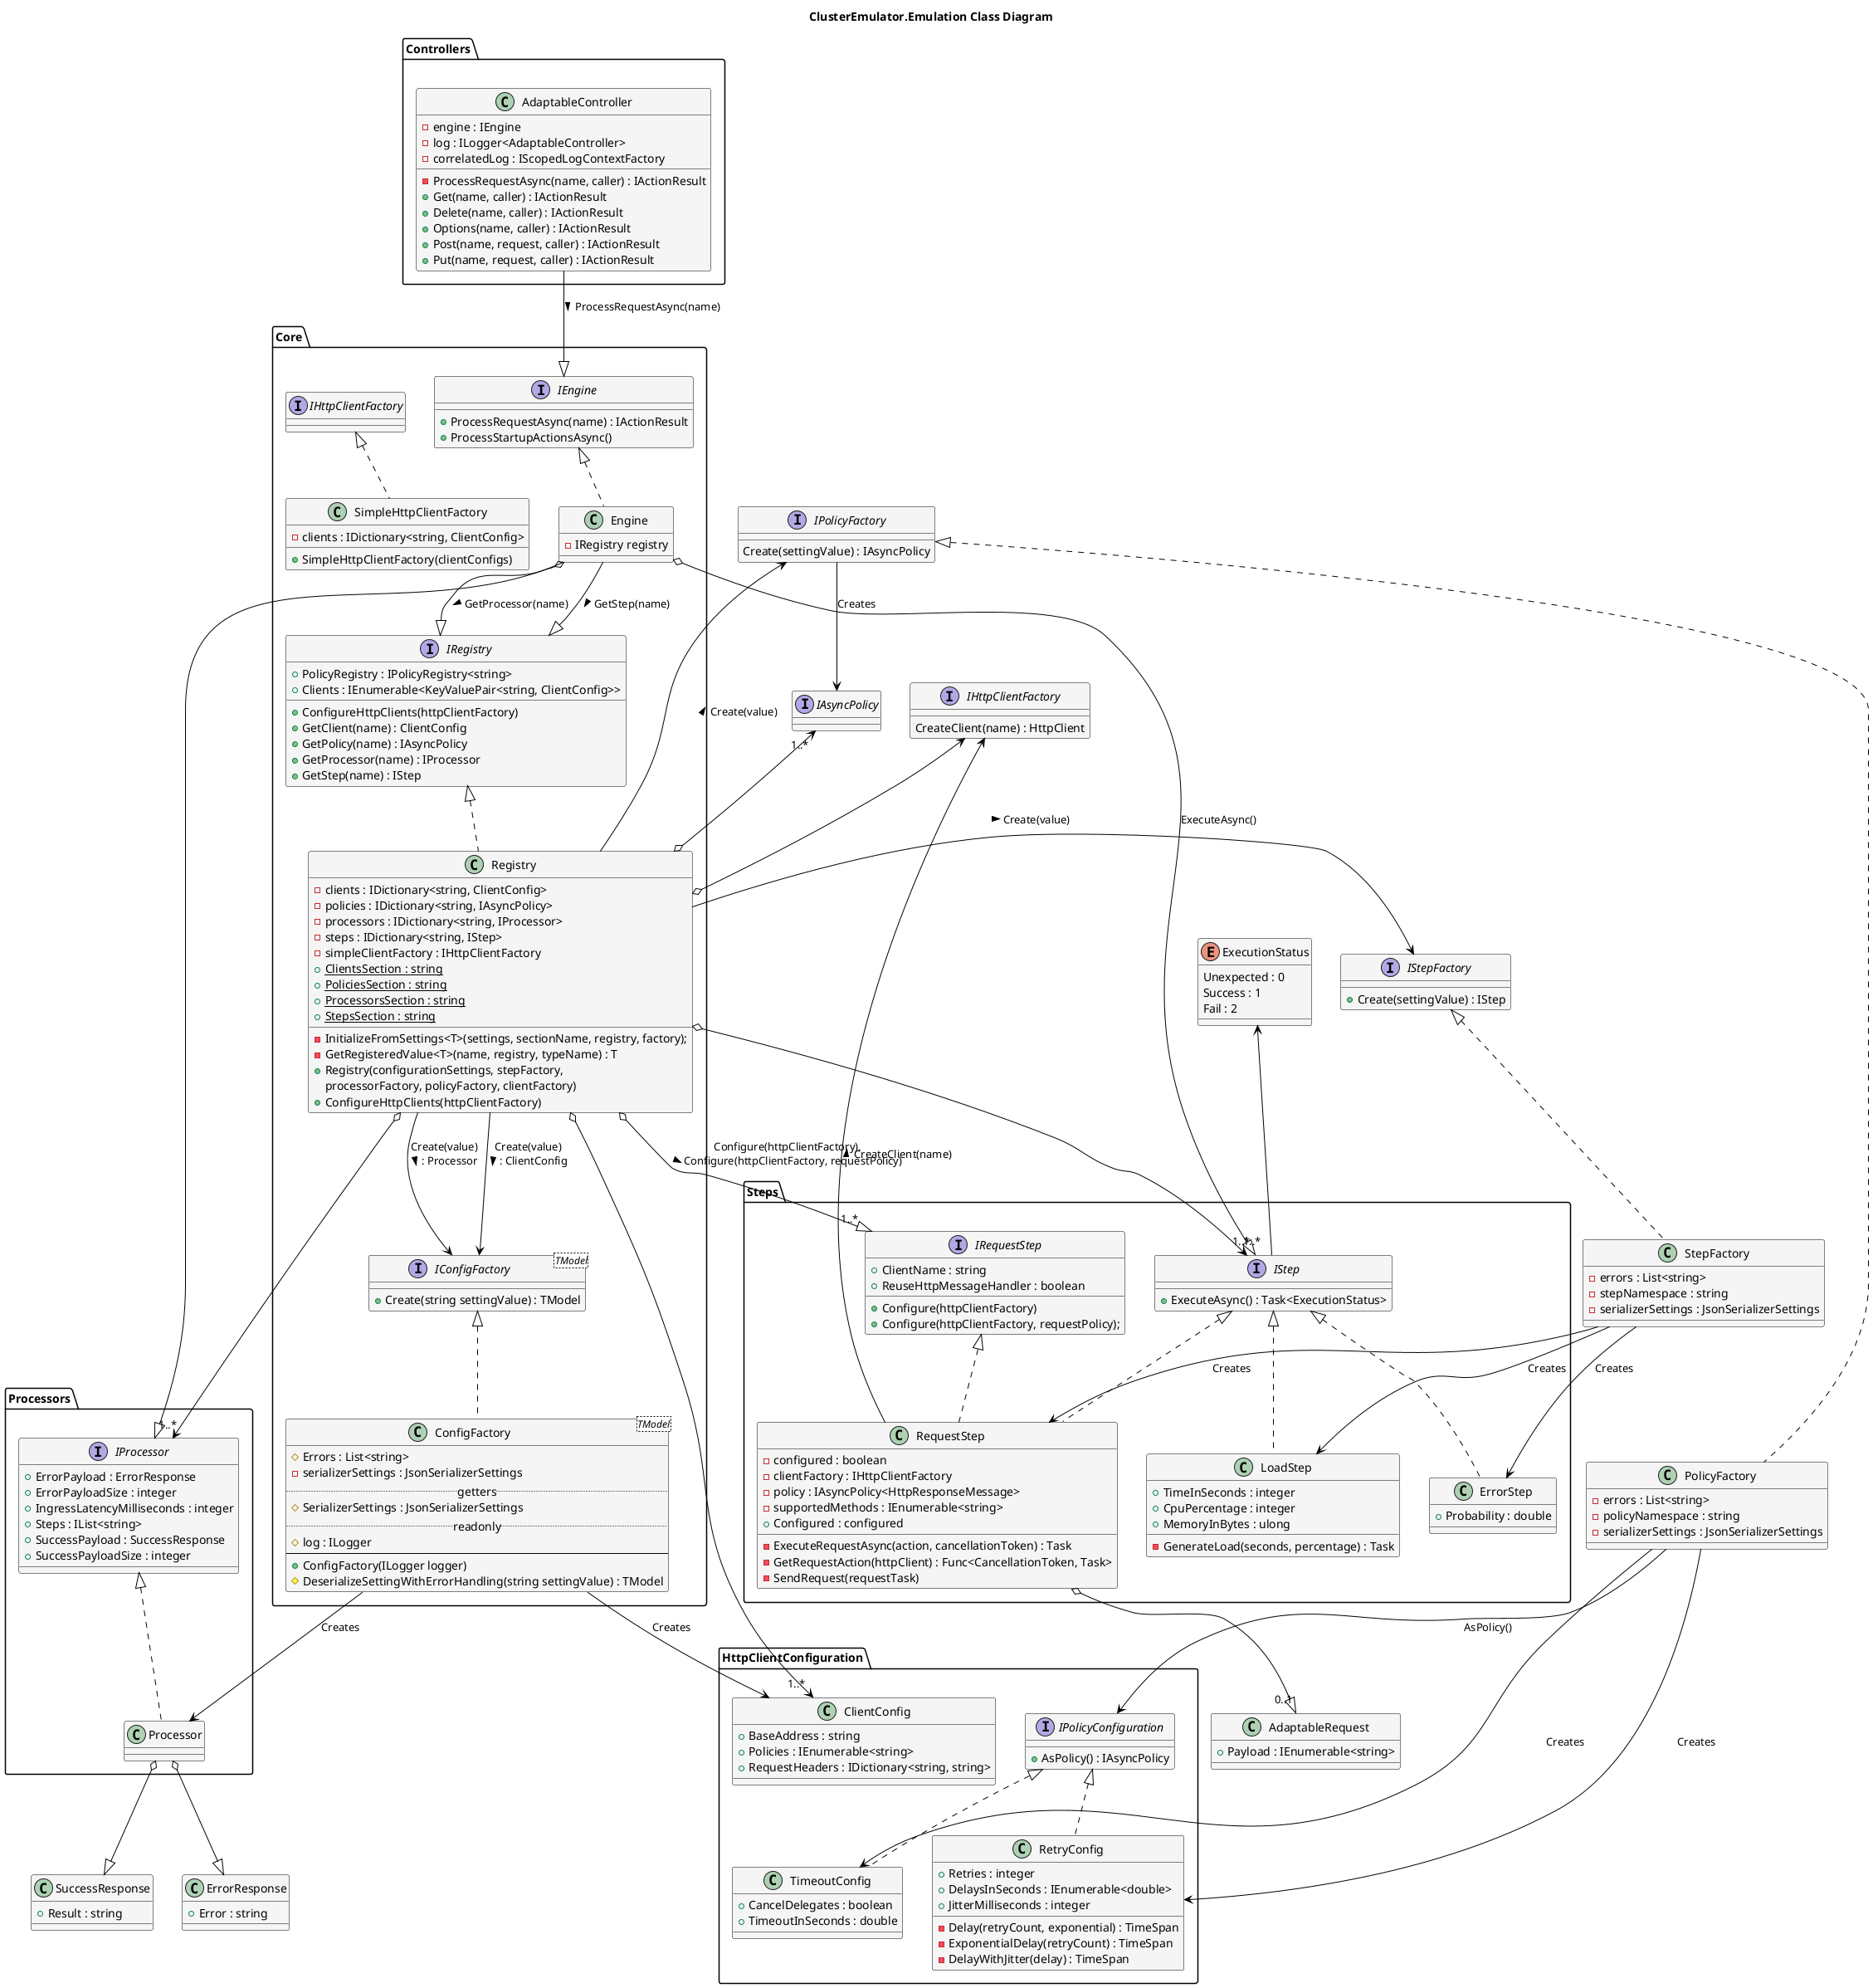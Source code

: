 @startuml

skinparam class {
    FontName Arial
    BorderColor black
    BackgroundColor whitesmoke
    ArrowColor black
}

title ClusterEmulator.Emulation Class Diagram


namespace Controllers {
    class AdaptableController {
        - engine : IEngine
        - log : ILogger<AdaptableController>
        - correlatedLog : IScopedLogContextFactory
        - ProcessRequestAsync(name, caller) : IActionResult
        + Get(name, caller) : IActionResult
        + Delete(name, caller) : IActionResult
        + Options(name, caller) : IActionResult
        + Post(name, request, caller) : IActionResult
        + Put(name, request, caller) : IActionResult
    }
}

namespace Core {
    interface IConfigFactory<TModel> {
        + Create(string settingValue) : TModel
    }

    class ConfigFactory<TModel> implements IConfigFactory {
        # Errors : List<string>
        - serializerSettings : JsonSerializerSettings
        ..getters..
        # SerializerSettings : JsonSerializerSettings
        ..readonly..
        # log : ILogger
        ----
        + ConfigFactory(ILogger logger)
        # DeserializeSettingWithErrorHandling(string settingValue) : TModel
    }

    interface IEngine {        
        + ProcessRequestAsync(name) : IActionResult
        + ProcessStartupActionsAsync()
    }

    class Engine implements IEngine {
        - IRegistry registry
    }

    interface IRegistry {
        + PolicyRegistry : IPolicyRegistry<string>
        + Clients : IEnumerable<KeyValuePair<string, ClientConfig>>
        + ConfigureHttpClients(httpClientFactory)
        + GetClient(name) : ClientConfig
        + GetPolicy(name) : IAsyncPolicy
        + GetProcessor(name) : IProcessor
        + GetStep(name) : IStep
    }

    class Registry implements IRegistry {
        - clients : IDictionary<string, ClientConfig>
        - policies : IDictionary<string, IAsyncPolicy>
        - processors : IDictionary<string, IProcessor>
        - steps : IDictionary<string, IStep>
        - simpleClientFactory : IHttpClientFactory
        + {static} ClientsSection : string
        + {static} PoliciesSection : string
        + {static} ProcessorsSection : string
        + {static} StepsSection : string
        - InitializeFromSettings<T>(settings, sectionName, registry, factory);
        - GetRegisteredValue<T>(name, registry, typeName) : T
        + Registry(configurationSettings, stepFactory,
        processorFactory, policyFactory, clientFactory)
        + ConfigureHttpClients(httpClientFactory)
    }

    

    class SimpleHttpClientFactory implements IHttpClientFactory {
        - clients : IDictionary<string, ClientConfig>
        + SimpleHttpClientFactory(clientConfigs)
    }
}


interface IHttpClientFactory {
    CreateClient(name) : HttpClient
}



interface IAsyncPolicy

namespace HttpClientConfiguration {
    interface IPolicyConfiguration {
        + AsPolicy() : IAsyncPolicy
    }

    class TimeoutConfig implements IPolicyConfiguration {
        + CancelDelegates : boolean
        + TimeoutInSeconds : double
    }

    class RetryConfig implements IPolicyConfiguration {
        + Retries : integer
        + DelaysInSeconds : IEnumerable<double>
        + JitterMilliseconds : integer
        - Delay(retryCount, exponential) : TimeSpan
        - ExponentialDelay(retryCount) : TimeSpan
        - DelayWithJitter(delay) : TimeSpan
    }

    class ClientConfig {
        + BaseAddress : string
        + Policies : IEnumerable<string>
        + RequestHeaders : IDictionary<string, string>
    }
}



interface IPolicyFactory {
    Create(settingValue) : IAsyncPolicy
}

class PolicyFactory implements IPolicyFactory {
    - errors : List<string>
    - policyNamespace : string
    - serializerSettings : JsonSerializerSettings
}

namespace Processors {
    interface IProcessor {
        + ErrorPayload : ErrorResponse
        + ErrorPayloadSize : integer
        + IngressLatencyMilliseconds : integer
        + Steps : IList<string>
        + SuccessPayload : SuccessResponse
        + SuccessPayloadSize : integer
    }

    class Processor implements IProcessor {
    }
}

Class SuccessResponse {
    + Result : string
}

Class ErrorResponse {
    + Error : string
}

enum ExecutionStatus {
    Unexpected : 0
    Success : 1
    Fail : 2
}

namespace Steps {
    interface IStep {
        + ExecuteAsync() : Task<ExecutionStatus>
    }

    interface IRequestStep {
        + ClientName : string
        + ReuseHttpMessageHandler : boolean
        + Configure(httpClientFactory)
        + Configure(httpClientFactory, requestPolicy);
    }

    class RequestStep implements IStep, IRequestStep {
        - configured : boolean
        - clientFactory : IHttpClientFactory
        - policy : IAsyncPolicy<HttpResponseMessage>
        - supportedMethods : IEnumerable<string>
        + Configured : configured
        - ExecuteRequestAsync(action, cancellationToken) : Task
        - GetRequestAction(httpClient) : Func<CancellationToken, Task>
        - SendRequest(requestTask)
    }

    class LoadStep implements IStep {
        + TimeInSeconds : integer
        + CpuPercentage : integer
        + MemoryInBytes : ulong
        - GenerateLoad(seconds, percentage) : Task
    }

    class ErrorStep implements IStep {
        + Probability : double
    }
}


interface IStepFactory {
    + Create(settingValue) : IStep
}

class StepFactory implements IStepFactory {
    - errors : List<string>
    - stepNamespace : string
    - serializerSettings : JsonSerializerSettings
}


class AdaptableRequest {
    + Payload : IEnumerable<string>
}




Controllers.AdaptableController --|> Core.IEngine : ProcessRequestAsync(name) >

Core.Engine --|> Core.IRegistry : GetProcessor(name) >
Core.Engine o--|> Processors.IProcessor
Core.Engine --|> Core.IRegistry : GetStep(name) >
Core.Engine o--|> "1..*" Steps.IStep : ExecuteAsync()

Core.Registry --> Core.IConfigFactory : Create(value)\n : Processor >
Core.Registry --> Core.IConfigFactory : Create(value)\n : ClientConfig >
Core.Registry --> IStepFactory : Create(value) >
IPolicyFactory <-- Core.Registry : Create(value) <
IHttpClientFactory <--o Core.Registry
Core.Registry o--> "1..*" Steps.IStep
Core.Registry o--> "1..*" Processors.IProcessor
Core.Registry o--> "1..*" HttpClientConfiguration.ClientConfig
IAsyncPolicy "1..*" <--o Core.Registry
Core.Registry o--|> "1..*" Steps.IRequestStep : Configure(httpClientFactory),\nConfigure(httpClientFactory, requestPolicy)  >

Processors.Processor o--|> SuccessResponse
Processors.Processor o--|> ErrorResponse

ExecutionStatus <-- Steps.IStep

Steps.RequestStep --> IHttpClientFactory : CreateClient(name) >
Steps.RequestStep o--|> "0..1" AdaptableRequest

Core.ConfigFactory --> Processors.Processor : Creates
Core.ConfigFactory --> ClientConfig : Creates
StepFactory --> Steps.RequestStep : Creates
StepFactory --> Steps.LoadStep : Creates
StepFactory --> Steps.ErrorStep : Creates
IPolicyFactory --> IAsyncPolicy : Creates

PolicyFactory --> HttpClientConfiguration.RetryConfig : Creates
PolicyFactory --> HttpClientConfiguration.TimeoutConfig : Creates
PolicyFactory --> HttpClientConfiguration.IPolicyConfiguration : AsPolicy()

@enduml